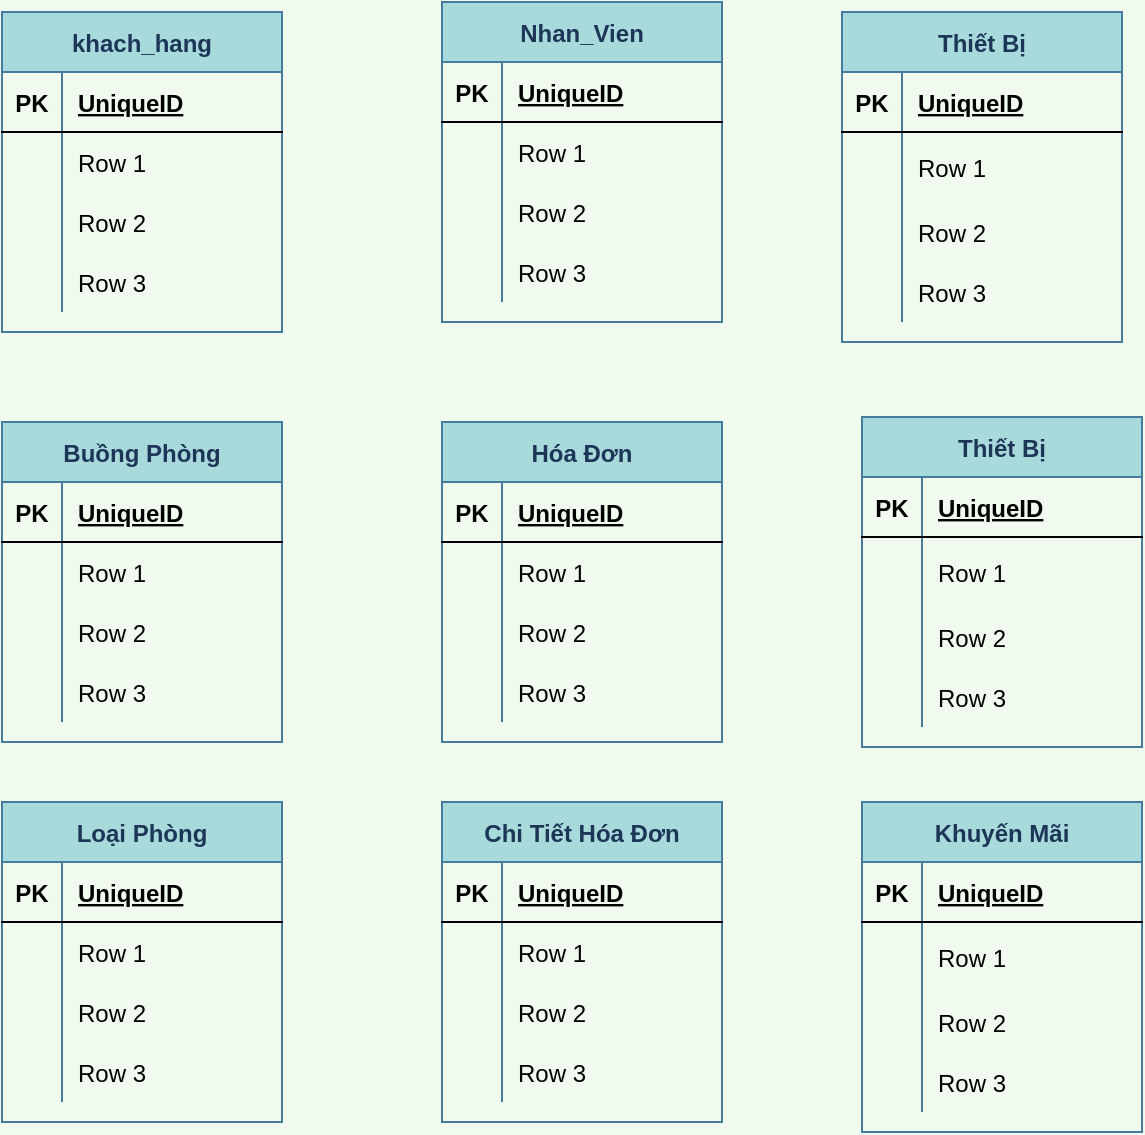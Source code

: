 <mxfile version="14.1.3" type="github">
  <diagram id="ZVVWfZMViWKJLwM7EidN" name="Page-1">
    <mxGraphModel dx="1185" dy="670" grid="1" gridSize="10" guides="1" tooltips="1" connect="1" arrows="1" fold="1" page="1" pageScale="1" pageWidth="827" pageHeight="1169" background="#F1FAEE" math="0" shadow="0">
      <root>
        <mxCell id="0" />
        <mxCell id="1" parent="0" />
        <mxCell id="YB05C7Pb-uXemA97MWsQ-56" value="khach_hang" style="shape=table;startSize=30;container=1;collapsible=1;childLayout=tableLayout;fixedRows=1;rowLines=0;fontStyle=1;align=center;resizeLast=1;strokeColor=#457B9D;fillColor=#A8DADC;fontColor=#1D3557;" vertex="1" parent="1">
          <mxGeometry x="170" y="135" width="140" height="160" as="geometry" />
        </mxCell>
        <mxCell id="YB05C7Pb-uXemA97MWsQ-57" value="" style="shape=partialRectangle;collapsible=0;dropTarget=0;pointerEvents=0;fillColor=none;top=0;left=0;bottom=1;right=0;points=[[0,0.5],[1,0.5]];portConstraint=eastwest;" vertex="1" parent="YB05C7Pb-uXemA97MWsQ-56">
          <mxGeometry y="30" width="140" height="30" as="geometry" />
        </mxCell>
        <mxCell id="YB05C7Pb-uXemA97MWsQ-58" value="PK" style="shape=partialRectangle;connectable=0;fillColor=none;top=0;left=0;bottom=0;right=0;fontStyle=1;overflow=hidden;" vertex="1" parent="YB05C7Pb-uXemA97MWsQ-57">
          <mxGeometry width="30" height="30" as="geometry" />
        </mxCell>
        <mxCell id="YB05C7Pb-uXemA97MWsQ-59" value="UniqueID" style="shape=partialRectangle;connectable=0;fillColor=none;top=0;left=0;bottom=0;right=0;align=left;spacingLeft=6;fontStyle=5;overflow=hidden;" vertex="1" parent="YB05C7Pb-uXemA97MWsQ-57">
          <mxGeometry x="30" width="110" height="30" as="geometry" />
        </mxCell>
        <mxCell id="YB05C7Pb-uXemA97MWsQ-60" value="" style="shape=partialRectangle;collapsible=0;dropTarget=0;pointerEvents=0;fillColor=none;top=0;left=0;bottom=0;right=0;points=[[0,0.5],[1,0.5]];portConstraint=eastwest;" vertex="1" parent="YB05C7Pb-uXemA97MWsQ-56">
          <mxGeometry y="60" width="140" height="30" as="geometry" />
        </mxCell>
        <mxCell id="YB05C7Pb-uXemA97MWsQ-61" value="" style="shape=partialRectangle;connectable=0;fillColor=none;top=0;left=0;bottom=0;right=0;editable=1;overflow=hidden;" vertex="1" parent="YB05C7Pb-uXemA97MWsQ-60">
          <mxGeometry width="30" height="30" as="geometry" />
        </mxCell>
        <mxCell id="YB05C7Pb-uXemA97MWsQ-62" value="Row 1" style="shape=partialRectangle;connectable=0;fillColor=none;top=0;left=0;bottom=0;right=0;align=left;spacingLeft=6;overflow=hidden;" vertex="1" parent="YB05C7Pb-uXemA97MWsQ-60">
          <mxGeometry x="30" width="110" height="30" as="geometry" />
        </mxCell>
        <mxCell id="YB05C7Pb-uXemA97MWsQ-63" value="" style="shape=partialRectangle;collapsible=0;dropTarget=0;pointerEvents=0;fillColor=none;top=0;left=0;bottom=0;right=0;points=[[0,0.5],[1,0.5]];portConstraint=eastwest;" vertex="1" parent="YB05C7Pb-uXemA97MWsQ-56">
          <mxGeometry y="90" width="140" height="30" as="geometry" />
        </mxCell>
        <mxCell id="YB05C7Pb-uXemA97MWsQ-64" value="" style="shape=partialRectangle;connectable=0;fillColor=none;top=0;left=0;bottom=0;right=0;editable=1;overflow=hidden;" vertex="1" parent="YB05C7Pb-uXemA97MWsQ-63">
          <mxGeometry width="30" height="30" as="geometry" />
        </mxCell>
        <mxCell id="YB05C7Pb-uXemA97MWsQ-65" value="Row 2" style="shape=partialRectangle;connectable=0;fillColor=none;top=0;left=0;bottom=0;right=0;align=left;spacingLeft=6;overflow=hidden;" vertex="1" parent="YB05C7Pb-uXemA97MWsQ-63">
          <mxGeometry x="30" width="110" height="30" as="geometry" />
        </mxCell>
        <mxCell id="YB05C7Pb-uXemA97MWsQ-66" value="" style="shape=partialRectangle;collapsible=0;dropTarget=0;pointerEvents=0;fillColor=none;top=0;left=0;bottom=0;right=0;points=[[0,0.5],[1,0.5]];portConstraint=eastwest;" vertex="1" parent="YB05C7Pb-uXemA97MWsQ-56">
          <mxGeometry y="120" width="140" height="30" as="geometry" />
        </mxCell>
        <mxCell id="YB05C7Pb-uXemA97MWsQ-67" value="" style="shape=partialRectangle;connectable=0;fillColor=none;top=0;left=0;bottom=0;right=0;editable=1;overflow=hidden;" vertex="1" parent="YB05C7Pb-uXemA97MWsQ-66">
          <mxGeometry width="30" height="30" as="geometry" />
        </mxCell>
        <mxCell id="YB05C7Pb-uXemA97MWsQ-68" value="Row 3" style="shape=partialRectangle;connectable=0;fillColor=none;top=0;left=0;bottom=0;right=0;align=left;spacingLeft=6;overflow=hidden;" vertex="1" parent="YB05C7Pb-uXemA97MWsQ-66">
          <mxGeometry x="30" width="110" height="30" as="geometry" />
        </mxCell>
        <mxCell id="YB05C7Pb-uXemA97MWsQ-69" value="Nhan_Vien" style="shape=table;startSize=30;container=1;collapsible=1;childLayout=tableLayout;fixedRows=1;rowLines=0;fontStyle=1;align=center;resizeLast=1;strokeColor=#457B9D;fillColor=#A8DADC;fontColor=#1D3557;" vertex="1" parent="1">
          <mxGeometry x="390" y="130" width="140" height="160" as="geometry" />
        </mxCell>
        <mxCell id="YB05C7Pb-uXemA97MWsQ-70" value="" style="shape=partialRectangle;collapsible=0;dropTarget=0;pointerEvents=0;fillColor=none;top=0;left=0;bottom=1;right=0;points=[[0,0.5],[1,0.5]];portConstraint=eastwest;" vertex="1" parent="YB05C7Pb-uXemA97MWsQ-69">
          <mxGeometry y="30" width="140" height="30" as="geometry" />
        </mxCell>
        <mxCell id="YB05C7Pb-uXemA97MWsQ-71" value="PK" style="shape=partialRectangle;connectable=0;fillColor=none;top=0;left=0;bottom=0;right=0;fontStyle=1;overflow=hidden;" vertex="1" parent="YB05C7Pb-uXemA97MWsQ-70">
          <mxGeometry width="30" height="30" as="geometry" />
        </mxCell>
        <mxCell id="YB05C7Pb-uXemA97MWsQ-72" value="UniqueID" style="shape=partialRectangle;connectable=0;fillColor=none;top=0;left=0;bottom=0;right=0;align=left;spacingLeft=6;fontStyle=5;overflow=hidden;" vertex="1" parent="YB05C7Pb-uXemA97MWsQ-70">
          <mxGeometry x="30" width="110" height="30" as="geometry" />
        </mxCell>
        <mxCell id="YB05C7Pb-uXemA97MWsQ-73" value="" style="shape=partialRectangle;collapsible=0;dropTarget=0;pointerEvents=0;fillColor=none;top=0;left=0;bottom=0;right=0;points=[[0,0.5],[1,0.5]];portConstraint=eastwest;" vertex="1" parent="YB05C7Pb-uXemA97MWsQ-69">
          <mxGeometry y="60" width="140" height="30" as="geometry" />
        </mxCell>
        <mxCell id="YB05C7Pb-uXemA97MWsQ-74" value="" style="shape=partialRectangle;connectable=0;fillColor=none;top=0;left=0;bottom=0;right=0;editable=1;overflow=hidden;" vertex="1" parent="YB05C7Pb-uXemA97MWsQ-73">
          <mxGeometry width="30" height="30" as="geometry" />
        </mxCell>
        <mxCell id="YB05C7Pb-uXemA97MWsQ-75" value="Row 1" style="shape=partialRectangle;connectable=0;fillColor=none;top=0;left=0;bottom=0;right=0;align=left;spacingLeft=6;overflow=hidden;" vertex="1" parent="YB05C7Pb-uXemA97MWsQ-73">
          <mxGeometry x="30" width="110" height="30" as="geometry" />
        </mxCell>
        <mxCell id="YB05C7Pb-uXemA97MWsQ-76" value="" style="shape=partialRectangle;collapsible=0;dropTarget=0;pointerEvents=0;fillColor=none;top=0;left=0;bottom=0;right=0;points=[[0,0.5],[1,0.5]];portConstraint=eastwest;" vertex="1" parent="YB05C7Pb-uXemA97MWsQ-69">
          <mxGeometry y="90" width="140" height="30" as="geometry" />
        </mxCell>
        <mxCell id="YB05C7Pb-uXemA97MWsQ-77" value="" style="shape=partialRectangle;connectable=0;fillColor=none;top=0;left=0;bottom=0;right=0;editable=1;overflow=hidden;" vertex="1" parent="YB05C7Pb-uXemA97MWsQ-76">
          <mxGeometry width="30" height="30" as="geometry" />
        </mxCell>
        <mxCell id="YB05C7Pb-uXemA97MWsQ-78" value="Row 2" style="shape=partialRectangle;connectable=0;fillColor=none;top=0;left=0;bottom=0;right=0;align=left;spacingLeft=6;overflow=hidden;" vertex="1" parent="YB05C7Pb-uXemA97MWsQ-76">
          <mxGeometry x="30" width="110" height="30" as="geometry" />
        </mxCell>
        <mxCell id="YB05C7Pb-uXemA97MWsQ-79" value="" style="shape=partialRectangle;collapsible=0;dropTarget=0;pointerEvents=0;fillColor=none;top=0;left=0;bottom=0;right=0;points=[[0,0.5],[1,0.5]];portConstraint=eastwest;" vertex="1" parent="YB05C7Pb-uXemA97MWsQ-69">
          <mxGeometry y="120" width="140" height="30" as="geometry" />
        </mxCell>
        <mxCell id="YB05C7Pb-uXemA97MWsQ-80" value="" style="shape=partialRectangle;connectable=0;fillColor=none;top=0;left=0;bottom=0;right=0;editable=1;overflow=hidden;" vertex="1" parent="YB05C7Pb-uXemA97MWsQ-79">
          <mxGeometry width="30" height="30" as="geometry" />
        </mxCell>
        <mxCell id="YB05C7Pb-uXemA97MWsQ-81" value="Row 3" style="shape=partialRectangle;connectable=0;fillColor=none;top=0;left=0;bottom=0;right=0;align=left;spacingLeft=6;overflow=hidden;" vertex="1" parent="YB05C7Pb-uXemA97MWsQ-79">
          <mxGeometry x="30" width="110" height="30" as="geometry" />
        </mxCell>
        <mxCell id="YB05C7Pb-uXemA97MWsQ-82" value="Buồng Phòng" style="shape=table;startSize=30;container=1;collapsible=1;childLayout=tableLayout;fixedRows=1;rowLines=0;fontStyle=1;align=center;resizeLast=1;strokeColor=#457B9D;fillColor=#A8DADC;fontColor=#1D3557;" vertex="1" parent="1">
          <mxGeometry x="170" y="340" width="140" height="160" as="geometry" />
        </mxCell>
        <mxCell id="YB05C7Pb-uXemA97MWsQ-83" value="" style="shape=partialRectangle;collapsible=0;dropTarget=0;pointerEvents=0;fillColor=none;top=0;left=0;bottom=1;right=0;points=[[0,0.5],[1,0.5]];portConstraint=eastwest;" vertex="1" parent="YB05C7Pb-uXemA97MWsQ-82">
          <mxGeometry y="30" width="140" height="30" as="geometry" />
        </mxCell>
        <mxCell id="YB05C7Pb-uXemA97MWsQ-84" value="PK" style="shape=partialRectangle;connectable=0;fillColor=none;top=0;left=0;bottom=0;right=0;fontStyle=1;overflow=hidden;" vertex="1" parent="YB05C7Pb-uXemA97MWsQ-83">
          <mxGeometry width="30" height="30" as="geometry" />
        </mxCell>
        <mxCell id="YB05C7Pb-uXemA97MWsQ-85" value="UniqueID" style="shape=partialRectangle;connectable=0;fillColor=none;top=0;left=0;bottom=0;right=0;align=left;spacingLeft=6;fontStyle=5;overflow=hidden;" vertex="1" parent="YB05C7Pb-uXemA97MWsQ-83">
          <mxGeometry x="30" width="110" height="30" as="geometry" />
        </mxCell>
        <mxCell id="YB05C7Pb-uXemA97MWsQ-86" value="" style="shape=partialRectangle;collapsible=0;dropTarget=0;pointerEvents=0;fillColor=none;top=0;left=0;bottom=0;right=0;points=[[0,0.5],[1,0.5]];portConstraint=eastwest;" vertex="1" parent="YB05C7Pb-uXemA97MWsQ-82">
          <mxGeometry y="60" width="140" height="30" as="geometry" />
        </mxCell>
        <mxCell id="YB05C7Pb-uXemA97MWsQ-87" value="" style="shape=partialRectangle;connectable=0;fillColor=none;top=0;left=0;bottom=0;right=0;editable=1;overflow=hidden;" vertex="1" parent="YB05C7Pb-uXemA97MWsQ-86">
          <mxGeometry width="30" height="30" as="geometry" />
        </mxCell>
        <mxCell id="YB05C7Pb-uXemA97MWsQ-88" value="Row 1" style="shape=partialRectangle;connectable=0;fillColor=none;top=0;left=0;bottom=0;right=0;align=left;spacingLeft=6;overflow=hidden;" vertex="1" parent="YB05C7Pb-uXemA97MWsQ-86">
          <mxGeometry x="30" width="110" height="30" as="geometry" />
        </mxCell>
        <mxCell id="YB05C7Pb-uXemA97MWsQ-89" value="" style="shape=partialRectangle;collapsible=0;dropTarget=0;pointerEvents=0;fillColor=none;top=0;left=0;bottom=0;right=0;points=[[0,0.5],[1,0.5]];portConstraint=eastwest;" vertex="1" parent="YB05C7Pb-uXemA97MWsQ-82">
          <mxGeometry y="90" width="140" height="30" as="geometry" />
        </mxCell>
        <mxCell id="YB05C7Pb-uXemA97MWsQ-90" value="" style="shape=partialRectangle;connectable=0;fillColor=none;top=0;left=0;bottom=0;right=0;editable=1;overflow=hidden;" vertex="1" parent="YB05C7Pb-uXemA97MWsQ-89">
          <mxGeometry width="30" height="30" as="geometry" />
        </mxCell>
        <mxCell id="YB05C7Pb-uXemA97MWsQ-91" value="Row 2" style="shape=partialRectangle;connectable=0;fillColor=none;top=0;left=0;bottom=0;right=0;align=left;spacingLeft=6;overflow=hidden;" vertex="1" parent="YB05C7Pb-uXemA97MWsQ-89">
          <mxGeometry x="30" width="110" height="30" as="geometry" />
        </mxCell>
        <mxCell id="YB05C7Pb-uXemA97MWsQ-92" value="" style="shape=partialRectangle;collapsible=0;dropTarget=0;pointerEvents=0;fillColor=none;top=0;left=0;bottom=0;right=0;points=[[0,0.5],[1,0.5]];portConstraint=eastwest;" vertex="1" parent="YB05C7Pb-uXemA97MWsQ-82">
          <mxGeometry y="120" width="140" height="30" as="geometry" />
        </mxCell>
        <mxCell id="YB05C7Pb-uXemA97MWsQ-93" value="" style="shape=partialRectangle;connectable=0;fillColor=none;top=0;left=0;bottom=0;right=0;editable=1;overflow=hidden;" vertex="1" parent="YB05C7Pb-uXemA97MWsQ-92">
          <mxGeometry width="30" height="30" as="geometry" />
        </mxCell>
        <mxCell id="YB05C7Pb-uXemA97MWsQ-94" value="Row 3" style="shape=partialRectangle;connectable=0;fillColor=none;top=0;left=0;bottom=0;right=0;align=left;spacingLeft=6;overflow=hidden;" vertex="1" parent="YB05C7Pb-uXemA97MWsQ-92">
          <mxGeometry x="30" width="110" height="30" as="geometry" />
        </mxCell>
        <mxCell id="YB05C7Pb-uXemA97MWsQ-95" value="Hóa Đơn" style="shape=table;startSize=30;container=1;collapsible=1;childLayout=tableLayout;fixedRows=1;rowLines=0;fontStyle=1;align=center;resizeLast=1;strokeColor=#457B9D;fillColor=#A8DADC;fontColor=#1D3557;" vertex="1" parent="1">
          <mxGeometry x="390" y="340" width="140" height="160" as="geometry" />
        </mxCell>
        <mxCell id="YB05C7Pb-uXemA97MWsQ-96" value="" style="shape=partialRectangle;collapsible=0;dropTarget=0;pointerEvents=0;fillColor=none;top=0;left=0;bottom=1;right=0;points=[[0,0.5],[1,0.5]];portConstraint=eastwest;" vertex="1" parent="YB05C7Pb-uXemA97MWsQ-95">
          <mxGeometry y="30" width="140" height="30" as="geometry" />
        </mxCell>
        <mxCell id="YB05C7Pb-uXemA97MWsQ-97" value="PK" style="shape=partialRectangle;connectable=0;fillColor=none;top=0;left=0;bottom=0;right=0;fontStyle=1;overflow=hidden;" vertex="1" parent="YB05C7Pb-uXemA97MWsQ-96">
          <mxGeometry width="30" height="30" as="geometry" />
        </mxCell>
        <mxCell id="YB05C7Pb-uXemA97MWsQ-98" value="UniqueID" style="shape=partialRectangle;connectable=0;fillColor=none;top=0;left=0;bottom=0;right=0;align=left;spacingLeft=6;fontStyle=5;overflow=hidden;" vertex="1" parent="YB05C7Pb-uXemA97MWsQ-96">
          <mxGeometry x="30" width="110" height="30" as="geometry" />
        </mxCell>
        <mxCell id="YB05C7Pb-uXemA97MWsQ-99" value="" style="shape=partialRectangle;collapsible=0;dropTarget=0;pointerEvents=0;fillColor=none;top=0;left=0;bottom=0;right=0;points=[[0,0.5],[1,0.5]];portConstraint=eastwest;" vertex="1" parent="YB05C7Pb-uXemA97MWsQ-95">
          <mxGeometry y="60" width="140" height="30" as="geometry" />
        </mxCell>
        <mxCell id="YB05C7Pb-uXemA97MWsQ-100" value="" style="shape=partialRectangle;connectable=0;fillColor=none;top=0;left=0;bottom=0;right=0;editable=1;overflow=hidden;" vertex="1" parent="YB05C7Pb-uXemA97MWsQ-99">
          <mxGeometry width="30" height="30" as="geometry" />
        </mxCell>
        <mxCell id="YB05C7Pb-uXemA97MWsQ-101" value="Row 1" style="shape=partialRectangle;connectable=0;fillColor=none;top=0;left=0;bottom=0;right=0;align=left;spacingLeft=6;overflow=hidden;" vertex="1" parent="YB05C7Pb-uXemA97MWsQ-99">
          <mxGeometry x="30" width="110" height="30" as="geometry" />
        </mxCell>
        <mxCell id="YB05C7Pb-uXemA97MWsQ-102" value="" style="shape=partialRectangle;collapsible=0;dropTarget=0;pointerEvents=0;fillColor=none;top=0;left=0;bottom=0;right=0;points=[[0,0.5],[1,0.5]];portConstraint=eastwest;" vertex="1" parent="YB05C7Pb-uXemA97MWsQ-95">
          <mxGeometry y="90" width="140" height="30" as="geometry" />
        </mxCell>
        <mxCell id="YB05C7Pb-uXemA97MWsQ-103" value="" style="shape=partialRectangle;connectable=0;fillColor=none;top=0;left=0;bottom=0;right=0;editable=1;overflow=hidden;" vertex="1" parent="YB05C7Pb-uXemA97MWsQ-102">
          <mxGeometry width="30" height="30" as="geometry" />
        </mxCell>
        <mxCell id="YB05C7Pb-uXemA97MWsQ-104" value="Row 2" style="shape=partialRectangle;connectable=0;fillColor=none;top=0;left=0;bottom=0;right=0;align=left;spacingLeft=6;overflow=hidden;" vertex="1" parent="YB05C7Pb-uXemA97MWsQ-102">
          <mxGeometry x="30" width="110" height="30" as="geometry" />
        </mxCell>
        <mxCell id="YB05C7Pb-uXemA97MWsQ-105" value="" style="shape=partialRectangle;collapsible=0;dropTarget=0;pointerEvents=0;fillColor=none;top=0;left=0;bottom=0;right=0;points=[[0,0.5],[1,0.5]];portConstraint=eastwest;" vertex="1" parent="YB05C7Pb-uXemA97MWsQ-95">
          <mxGeometry y="120" width="140" height="30" as="geometry" />
        </mxCell>
        <mxCell id="YB05C7Pb-uXemA97MWsQ-106" value="" style="shape=partialRectangle;connectable=0;fillColor=none;top=0;left=0;bottom=0;right=0;editable=1;overflow=hidden;" vertex="1" parent="YB05C7Pb-uXemA97MWsQ-105">
          <mxGeometry width="30" height="30" as="geometry" />
        </mxCell>
        <mxCell id="YB05C7Pb-uXemA97MWsQ-107" value="Row 3" style="shape=partialRectangle;connectable=0;fillColor=none;top=0;left=0;bottom=0;right=0;align=left;spacingLeft=6;overflow=hidden;" vertex="1" parent="YB05C7Pb-uXemA97MWsQ-105">
          <mxGeometry x="30" width="110" height="30" as="geometry" />
        </mxCell>
        <mxCell id="YB05C7Pb-uXemA97MWsQ-108" value="Loại Phòng" style="shape=table;startSize=30;container=1;collapsible=1;childLayout=tableLayout;fixedRows=1;rowLines=0;fontStyle=1;align=center;resizeLast=1;strokeColor=#457B9D;fillColor=#A8DADC;fontColor=#1D3557;" vertex="1" parent="1">
          <mxGeometry x="170" y="530" width="140" height="160" as="geometry" />
        </mxCell>
        <mxCell id="YB05C7Pb-uXemA97MWsQ-109" value="" style="shape=partialRectangle;collapsible=0;dropTarget=0;pointerEvents=0;fillColor=none;top=0;left=0;bottom=1;right=0;points=[[0,0.5],[1,0.5]];portConstraint=eastwest;" vertex="1" parent="YB05C7Pb-uXemA97MWsQ-108">
          <mxGeometry y="30" width="140" height="30" as="geometry" />
        </mxCell>
        <mxCell id="YB05C7Pb-uXemA97MWsQ-110" value="PK" style="shape=partialRectangle;connectable=0;fillColor=none;top=0;left=0;bottom=0;right=0;fontStyle=1;overflow=hidden;" vertex="1" parent="YB05C7Pb-uXemA97MWsQ-109">
          <mxGeometry width="30" height="30" as="geometry" />
        </mxCell>
        <mxCell id="YB05C7Pb-uXemA97MWsQ-111" value="UniqueID" style="shape=partialRectangle;connectable=0;fillColor=none;top=0;left=0;bottom=0;right=0;align=left;spacingLeft=6;fontStyle=5;overflow=hidden;" vertex="1" parent="YB05C7Pb-uXemA97MWsQ-109">
          <mxGeometry x="30" width="110" height="30" as="geometry" />
        </mxCell>
        <mxCell id="YB05C7Pb-uXemA97MWsQ-112" value="" style="shape=partialRectangle;collapsible=0;dropTarget=0;pointerEvents=0;fillColor=none;top=0;left=0;bottom=0;right=0;points=[[0,0.5],[1,0.5]];portConstraint=eastwest;" vertex="1" parent="YB05C7Pb-uXemA97MWsQ-108">
          <mxGeometry y="60" width="140" height="30" as="geometry" />
        </mxCell>
        <mxCell id="YB05C7Pb-uXemA97MWsQ-113" value="" style="shape=partialRectangle;connectable=0;fillColor=none;top=0;left=0;bottom=0;right=0;editable=1;overflow=hidden;" vertex="1" parent="YB05C7Pb-uXemA97MWsQ-112">
          <mxGeometry width="30" height="30" as="geometry" />
        </mxCell>
        <mxCell id="YB05C7Pb-uXemA97MWsQ-114" value="Row 1" style="shape=partialRectangle;connectable=0;fillColor=none;top=0;left=0;bottom=0;right=0;align=left;spacingLeft=6;overflow=hidden;" vertex="1" parent="YB05C7Pb-uXemA97MWsQ-112">
          <mxGeometry x="30" width="110" height="30" as="geometry" />
        </mxCell>
        <mxCell id="YB05C7Pb-uXemA97MWsQ-115" value="" style="shape=partialRectangle;collapsible=0;dropTarget=0;pointerEvents=0;fillColor=none;top=0;left=0;bottom=0;right=0;points=[[0,0.5],[1,0.5]];portConstraint=eastwest;" vertex="1" parent="YB05C7Pb-uXemA97MWsQ-108">
          <mxGeometry y="90" width="140" height="30" as="geometry" />
        </mxCell>
        <mxCell id="YB05C7Pb-uXemA97MWsQ-116" value="" style="shape=partialRectangle;connectable=0;fillColor=none;top=0;left=0;bottom=0;right=0;editable=1;overflow=hidden;" vertex="1" parent="YB05C7Pb-uXemA97MWsQ-115">
          <mxGeometry width="30" height="30" as="geometry" />
        </mxCell>
        <mxCell id="YB05C7Pb-uXemA97MWsQ-117" value="Row 2" style="shape=partialRectangle;connectable=0;fillColor=none;top=0;left=0;bottom=0;right=0;align=left;spacingLeft=6;overflow=hidden;" vertex="1" parent="YB05C7Pb-uXemA97MWsQ-115">
          <mxGeometry x="30" width="110" height="30" as="geometry" />
        </mxCell>
        <mxCell id="YB05C7Pb-uXemA97MWsQ-118" value="" style="shape=partialRectangle;collapsible=0;dropTarget=0;pointerEvents=0;fillColor=none;top=0;left=0;bottom=0;right=0;points=[[0,0.5],[1,0.5]];portConstraint=eastwest;" vertex="1" parent="YB05C7Pb-uXemA97MWsQ-108">
          <mxGeometry y="120" width="140" height="30" as="geometry" />
        </mxCell>
        <mxCell id="YB05C7Pb-uXemA97MWsQ-119" value="" style="shape=partialRectangle;connectable=0;fillColor=none;top=0;left=0;bottom=0;right=0;editable=1;overflow=hidden;" vertex="1" parent="YB05C7Pb-uXemA97MWsQ-118">
          <mxGeometry width="30" height="30" as="geometry" />
        </mxCell>
        <mxCell id="YB05C7Pb-uXemA97MWsQ-120" value="Row 3" style="shape=partialRectangle;connectable=0;fillColor=none;top=0;left=0;bottom=0;right=0;align=left;spacingLeft=6;overflow=hidden;" vertex="1" parent="YB05C7Pb-uXemA97MWsQ-118">
          <mxGeometry x="30" width="110" height="30" as="geometry" />
        </mxCell>
        <mxCell id="YB05C7Pb-uXemA97MWsQ-121" value="Chi Tiết Hóa Đơn" style="shape=table;startSize=30;container=1;collapsible=1;childLayout=tableLayout;fixedRows=1;rowLines=0;fontStyle=1;align=center;resizeLast=1;strokeColor=#457B9D;fillColor=#A8DADC;fontColor=#1D3557;" vertex="1" parent="1">
          <mxGeometry x="390" y="530" width="140" height="160" as="geometry" />
        </mxCell>
        <mxCell id="YB05C7Pb-uXemA97MWsQ-122" value="" style="shape=partialRectangle;collapsible=0;dropTarget=0;pointerEvents=0;fillColor=none;top=0;left=0;bottom=1;right=0;points=[[0,0.5],[1,0.5]];portConstraint=eastwest;" vertex="1" parent="YB05C7Pb-uXemA97MWsQ-121">
          <mxGeometry y="30" width="140" height="30" as="geometry" />
        </mxCell>
        <mxCell id="YB05C7Pb-uXemA97MWsQ-123" value="PK" style="shape=partialRectangle;connectable=0;fillColor=none;top=0;left=0;bottom=0;right=0;fontStyle=1;overflow=hidden;" vertex="1" parent="YB05C7Pb-uXemA97MWsQ-122">
          <mxGeometry width="30" height="30" as="geometry" />
        </mxCell>
        <mxCell id="YB05C7Pb-uXemA97MWsQ-124" value="UniqueID" style="shape=partialRectangle;connectable=0;fillColor=none;top=0;left=0;bottom=0;right=0;align=left;spacingLeft=6;fontStyle=5;overflow=hidden;" vertex="1" parent="YB05C7Pb-uXemA97MWsQ-122">
          <mxGeometry x="30" width="110" height="30" as="geometry" />
        </mxCell>
        <mxCell id="YB05C7Pb-uXemA97MWsQ-125" value="" style="shape=partialRectangle;collapsible=0;dropTarget=0;pointerEvents=0;fillColor=none;top=0;left=0;bottom=0;right=0;points=[[0,0.5],[1,0.5]];portConstraint=eastwest;" vertex="1" parent="YB05C7Pb-uXemA97MWsQ-121">
          <mxGeometry y="60" width="140" height="30" as="geometry" />
        </mxCell>
        <mxCell id="YB05C7Pb-uXemA97MWsQ-126" value="" style="shape=partialRectangle;connectable=0;fillColor=none;top=0;left=0;bottom=0;right=0;editable=1;overflow=hidden;" vertex="1" parent="YB05C7Pb-uXemA97MWsQ-125">
          <mxGeometry width="30" height="30" as="geometry" />
        </mxCell>
        <mxCell id="YB05C7Pb-uXemA97MWsQ-127" value="Row 1" style="shape=partialRectangle;connectable=0;fillColor=none;top=0;left=0;bottom=0;right=0;align=left;spacingLeft=6;overflow=hidden;" vertex="1" parent="YB05C7Pb-uXemA97MWsQ-125">
          <mxGeometry x="30" width="110" height="30" as="geometry" />
        </mxCell>
        <mxCell id="YB05C7Pb-uXemA97MWsQ-128" value="" style="shape=partialRectangle;collapsible=0;dropTarget=0;pointerEvents=0;fillColor=none;top=0;left=0;bottom=0;right=0;points=[[0,0.5],[1,0.5]];portConstraint=eastwest;" vertex="1" parent="YB05C7Pb-uXemA97MWsQ-121">
          <mxGeometry y="90" width="140" height="30" as="geometry" />
        </mxCell>
        <mxCell id="YB05C7Pb-uXemA97MWsQ-129" value="" style="shape=partialRectangle;connectable=0;fillColor=none;top=0;left=0;bottom=0;right=0;editable=1;overflow=hidden;" vertex="1" parent="YB05C7Pb-uXemA97MWsQ-128">
          <mxGeometry width="30" height="30" as="geometry" />
        </mxCell>
        <mxCell id="YB05C7Pb-uXemA97MWsQ-130" value="Row 2" style="shape=partialRectangle;connectable=0;fillColor=none;top=0;left=0;bottom=0;right=0;align=left;spacingLeft=6;overflow=hidden;" vertex="1" parent="YB05C7Pb-uXemA97MWsQ-128">
          <mxGeometry x="30" width="110" height="30" as="geometry" />
        </mxCell>
        <mxCell id="YB05C7Pb-uXemA97MWsQ-131" value="" style="shape=partialRectangle;collapsible=0;dropTarget=0;pointerEvents=0;fillColor=none;top=0;left=0;bottom=0;right=0;points=[[0,0.5],[1,0.5]];portConstraint=eastwest;" vertex="1" parent="YB05C7Pb-uXemA97MWsQ-121">
          <mxGeometry y="120" width="140" height="30" as="geometry" />
        </mxCell>
        <mxCell id="YB05C7Pb-uXemA97MWsQ-132" value="" style="shape=partialRectangle;connectable=0;fillColor=none;top=0;left=0;bottom=0;right=0;editable=1;overflow=hidden;" vertex="1" parent="YB05C7Pb-uXemA97MWsQ-131">
          <mxGeometry width="30" height="30" as="geometry" />
        </mxCell>
        <mxCell id="YB05C7Pb-uXemA97MWsQ-133" value="Row 3" style="shape=partialRectangle;connectable=0;fillColor=none;top=0;left=0;bottom=0;right=0;align=left;spacingLeft=6;overflow=hidden;" vertex="1" parent="YB05C7Pb-uXemA97MWsQ-131">
          <mxGeometry x="30" width="110" height="30" as="geometry" />
        </mxCell>
        <mxCell id="YB05C7Pb-uXemA97MWsQ-135" value="Thiết Bị" style="shape=table;startSize=30;container=1;collapsible=1;childLayout=tableLayout;fixedRows=1;rowLines=0;fontStyle=1;align=center;resizeLast=1;strokeColor=#457B9D;fillColor=#A8DADC;fontColor=#1D3557;" vertex="1" parent="1">
          <mxGeometry x="590" y="135" width="140" height="165" as="geometry" />
        </mxCell>
        <mxCell id="YB05C7Pb-uXemA97MWsQ-136" value="" style="shape=partialRectangle;collapsible=0;dropTarget=0;pointerEvents=0;fillColor=none;top=0;left=0;bottom=1;right=0;points=[[0,0.5],[1,0.5]];portConstraint=eastwest;" vertex="1" parent="YB05C7Pb-uXemA97MWsQ-135">
          <mxGeometry y="30" width="140" height="30" as="geometry" />
        </mxCell>
        <mxCell id="YB05C7Pb-uXemA97MWsQ-137" value="PK" style="shape=partialRectangle;connectable=0;fillColor=none;top=0;left=0;bottom=0;right=0;fontStyle=1;overflow=hidden;" vertex="1" parent="YB05C7Pb-uXemA97MWsQ-136">
          <mxGeometry width="30" height="30" as="geometry" />
        </mxCell>
        <mxCell id="YB05C7Pb-uXemA97MWsQ-138" value="UniqueID" style="shape=partialRectangle;connectable=0;fillColor=none;top=0;left=0;bottom=0;right=0;align=left;spacingLeft=6;fontStyle=5;overflow=hidden;" vertex="1" parent="YB05C7Pb-uXemA97MWsQ-136">
          <mxGeometry x="30" width="110" height="30" as="geometry" />
        </mxCell>
        <mxCell id="YB05C7Pb-uXemA97MWsQ-139" value="" style="shape=partialRectangle;collapsible=0;dropTarget=0;pointerEvents=0;fillColor=none;top=0;left=0;bottom=0;right=0;points=[[0,0.5],[1,0.5]];portConstraint=eastwest;" vertex="1" parent="YB05C7Pb-uXemA97MWsQ-135">
          <mxGeometry y="60" width="140" height="35" as="geometry" />
        </mxCell>
        <mxCell id="YB05C7Pb-uXemA97MWsQ-140" value="" style="shape=partialRectangle;connectable=0;fillColor=none;top=0;left=0;bottom=0;right=0;editable=1;overflow=hidden;" vertex="1" parent="YB05C7Pb-uXemA97MWsQ-139">
          <mxGeometry width="30" height="35" as="geometry" />
        </mxCell>
        <mxCell id="YB05C7Pb-uXemA97MWsQ-141" value="Row 1" style="shape=partialRectangle;connectable=0;fillColor=none;top=0;left=0;bottom=0;right=0;align=left;spacingLeft=6;overflow=hidden;" vertex="1" parent="YB05C7Pb-uXemA97MWsQ-139">
          <mxGeometry x="30" width="110" height="35" as="geometry" />
        </mxCell>
        <mxCell id="YB05C7Pb-uXemA97MWsQ-142" value="" style="shape=partialRectangle;collapsible=0;dropTarget=0;pointerEvents=0;fillColor=none;top=0;left=0;bottom=0;right=0;points=[[0,0.5],[1,0.5]];portConstraint=eastwest;" vertex="1" parent="YB05C7Pb-uXemA97MWsQ-135">
          <mxGeometry y="95" width="140" height="30" as="geometry" />
        </mxCell>
        <mxCell id="YB05C7Pb-uXemA97MWsQ-143" value="" style="shape=partialRectangle;connectable=0;fillColor=none;top=0;left=0;bottom=0;right=0;editable=1;overflow=hidden;" vertex="1" parent="YB05C7Pb-uXemA97MWsQ-142">
          <mxGeometry width="30" height="30" as="geometry" />
        </mxCell>
        <mxCell id="YB05C7Pb-uXemA97MWsQ-144" value="Row 2" style="shape=partialRectangle;connectable=0;fillColor=none;top=0;left=0;bottom=0;right=0;align=left;spacingLeft=6;overflow=hidden;" vertex="1" parent="YB05C7Pb-uXemA97MWsQ-142">
          <mxGeometry x="30" width="110" height="30" as="geometry" />
        </mxCell>
        <mxCell id="YB05C7Pb-uXemA97MWsQ-145" value="" style="shape=partialRectangle;collapsible=0;dropTarget=0;pointerEvents=0;fillColor=none;top=0;left=0;bottom=0;right=0;points=[[0,0.5],[1,0.5]];portConstraint=eastwest;" vertex="1" parent="YB05C7Pb-uXemA97MWsQ-135">
          <mxGeometry y="125" width="140" height="30" as="geometry" />
        </mxCell>
        <mxCell id="YB05C7Pb-uXemA97MWsQ-146" value="" style="shape=partialRectangle;connectable=0;fillColor=none;top=0;left=0;bottom=0;right=0;editable=1;overflow=hidden;" vertex="1" parent="YB05C7Pb-uXemA97MWsQ-145">
          <mxGeometry width="30" height="30" as="geometry" />
        </mxCell>
        <mxCell id="YB05C7Pb-uXemA97MWsQ-147" value="Row 3" style="shape=partialRectangle;connectable=0;fillColor=none;top=0;left=0;bottom=0;right=0;align=left;spacingLeft=6;overflow=hidden;" vertex="1" parent="YB05C7Pb-uXemA97MWsQ-145">
          <mxGeometry x="30" width="110" height="30" as="geometry" />
        </mxCell>
        <mxCell id="YB05C7Pb-uXemA97MWsQ-148" value="Thiết Bị" style="shape=table;startSize=30;container=1;collapsible=1;childLayout=tableLayout;fixedRows=1;rowLines=0;fontStyle=1;align=center;resizeLast=1;strokeColor=#457B9D;fillColor=#A8DADC;fontColor=#1D3557;" vertex="1" parent="1">
          <mxGeometry x="600" y="337.5" width="140" height="165" as="geometry" />
        </mxCell>
        <mxCell id="YB05C7Pb-uXemA97MWsQ-149" value="" style="shape=partialRectangle;collapsible=0;dropTarget=0;pointerEvents=0;fillColor=none;top=0;left=0;bottom=1;right=0;points=[[0,0.5],[1,0.5]];portConstraint=eastwest;" vertex="1" parent="YB05C7Pb-uXemA97MWsQ-148">
          <mxGeometry y="30" width="140" height="30" as="geometry" />
        </mxCell>
        <mxCell id="YB05C7Pb-uXemA97MWsQ-150" value="PK" style="shape=partialRectangle;connectable=0;fillColor=none;top=0;left=0;bottom=0;right=0;fontStyle=1;overflow=hidden;" vertex="1" parent="YB05C7Pb-uXemA97MWsQ-149">
          <mxGeometry width="30" height="30" as="geometry" />
        </mxCell>
        <mxCell id="YB05C7Pb-uXemA97MWsQ-151" value="UniqueID" style="shape=partialRectangle;connectable=0;fillColor=none;top=0;left=0;bottom=0;right=0;align=left;spacingLeft=6;fontStyle=5;overflow=hidden;" vertex="1" parent="YB05C7Pb-uXemA97MWsQ-149">
          <mxGeometry x="30" width="110" height="30" as="geometry" />
        </mxCell>
        <mxCell id="YB05C7Pb-uXemA97MWsQ-152" value="" style="shape=partialRectangle;collapsible=0;dropTarget=0;pointerEvents=0;fillColor=none;top=0;left=0;bottom=0;right=0;points=[[0,0.5],[1,0.5]];portConstraint=eastwest;" vertex="1" parent="YB05C7Pb-uXemA97MWsQ-148">
          <mxGeometry y="60" width="140" height="35" as="geometry" />
        </mxCell>
        <mxCell id="YB05C7Pb-uXemA97MWsQ-153" value="" style="shape=partialRectangle;connectable=0;fillColor=none;top=0;left=0;bottom=0;right=0;editable=1;overflow=hidden;" vertex="1" parent="YB05C7Pb-uXemA97MWsQ-152">
          <mxGeometry width="30" height="35" as="geometry" />
        </mxCell>
        <mxCell id="YB05C7Pb-uXemA97MWsQ-154" value="Row 1" style="shape=partialRectangle;connectable=0;fillColor=none;top=0;left=0;bottom=0;right=0;align=left;spacingLeft=6;overflow=hidden;" vertex="1" parent="YB05C7Pb-uXemA97MWsQ-152">
          <mxGeometry x="30" width="110" height="35" as="geometry" />
        </mxCell>
        <mxCell id="YB05C7Pb-uXemA97MWsQ-155" value="" style="shape=partialRectangle;collapsible=0;dropTarget=0;pointerEvents=0;fillColor=none;top=0;left=0;bottom=0;right=0;points=[[0,0.5],[1,0.5]];portConstraint=eastwest;" vertex="1" parent="YB05C7Pb-uXemA97MWsQ-148">
          <mxGeometry y="95" width="140" height="30" as="geometry" />
        </mxCell>
        <mxCell id="YB05C7Pb-uXemA97MWsQ-156" value="" style="shape=partialRectangle;connectable=0;fillColor=none;top=0;left=0;bottom=0;right=0;editable=1;overflow=hidden;" vertex="1" parent="YB05C7Pb-uXemA97MWsQ-155">
          <mxGeometry width="30" height="30" as="geometry" />
        </mxCell>
        <mxCell id="YB05C7Pb-uXemA97MWsQ-157" value="Row 2" style="shape=partialRectangle;connectable=0;fillColor=none;top=0;left=0;bottom=0;right=0;align=left;spacingLeft=6;overflow=hidden;" vertex="1" parent="YB05C7Pb-uXemA97MWsQ-155">
          <mxGeometry x="30" width="110" height="30" as="geometry" />
        </mxCell>
        <mxCell id="YB05C7Pb-uXemA97MWsQ-158" value="" style="shape=partialRectangle;collapsible=0;dropTarget=0;pointerEvents=0;fillColor=none;top=0;left=0;bottom=0;right=0;points=[[0,0.5],[1,0.5]];portConstraint=eastwest;" vertex="1" parent="YB05C7Pb-uXemA97MWsQ-148">
          <mxGeometry y="125" width="140" height="30" as="geometry" />
        </mxCell>
        <mxCell id="YB05C7Pb-uXemA97MWsQ-159" value="" style="shape=partialRectangle;connectable=0;fillColor=none;top=0;left=0;bottom=0;right=0;editable=1;overflow=hidden;" vertex="1" parent="YB05C7Pb-uXemA97MWsQ-158">
          <mxGeometry width="30" height="30" as="geometry" />
        </mxCell>
        <mxCell id="YB05C7Pb-uXemA97MWsQ-160" value="Row 3" style="shape=partialRectangle;connectable=0;fillColor=none;top=0;left=0;bottom=0;right=0;align=left;spacingLeft=6;overflow=hidden;" vertex="1" parent="YB05C7Pb-uXemA97MWsQ-158">
          <mxGeometry x="30" width="110" height="30" as="geometry" />
        </mxCell>
        <mxCell id="YB05C7Pb-uXemA97MWsQ-161" value="Khuyến Mãi" style="shape=table;startSize=30;container=1;collapsible=1;childLayout=tableLayout;fixedRows=1;rowLines=0;fontStyle=1;align=center;resizeLast=1;strokeColor=#457B9D;fillColor=#A8DADC;fontColor=#1D3557;" vertex="1" parent="1">
          <mxGeometry x="600" y="530" width="140" height="165" as="geometry" />
        </mxCell>
        <mxCell id="YB05C7Pb-uXemA97MWsQ-162" value="" style="shape=partialRectangle;collapsible=0;dropTarget=0;pointerEvents=0;fillColor=none;top=0;left=0;bottom=1;right=0;points=[[0,0.5],[1,0.5]];portConstraint=eastwest;" vertex="1" parent="YB05C7Pb-uXemA97MWsQ-161">
          <mxGeometry y="30" width="140" height="30" as="geometry" />
        </mxCell>
        <mxCell id="YB05C7Pb-uXemA97MWsQ-163" value="PK" style="shape=partialRectangle;connectable=0;fillColor=none;top=0;left=0;bottom=0;right=0;fontStyle=1;overflow=hidden;" vertex="1" parent="YB05C7Pb-uXemA97MWsQ-162">
          <mxGeometry width="30" height="30" as="geometry" />
        </mxCell>
        <mxCell id="YB05C7Pb-uXemA97MWsQ-164" value="UniqueID" style="shape=partialRectangle;connectable=0;fillColor=none;top=0;left=0;bottom=0;right=0;align=left;spacingLeft=6;fontStyle=5;overflow=hidden;" vertex="1" parent="YB05C7Pb-uXemA97MWsQ-162">
          <mxGeometry x="30" width="110" height="30" as="geometry" />
        </mxCell>
        <mxCell id="YB05C7Pb-uXemA97MWsQ-165" value="" style="shape=partialRectangle;collapsible=0;dropTarget=0;pointerEvents=0;fillColor=none;top=0;left=0;bottom=0;right=0;points=[[0,0.5],[1,0.5]];portConstraint=eastwest;" vertex="1" parent="YB05C7Pb-uXemA97MWsQ-161">
          <mxGeometry y="60" width="140" height="35" as="geometry" />
        </mxCell>
        <mxCell id="YB05C7Pb-uXemA97MWsQ-166" value="" style="shape=partialRectangle;connectable=0;fillColor=none;top=0;left=0;bottom=0;right=0;editable=1;overflow=hidden;" vertex="1" parent="YB05C7Pb-uXemA97MWsQ-165">
          <mxGeometry width="30" height="35" as="geometry" />
        </mxCell>
        <mxCell id="YB05C7Pb-uXemA97MWsQ-167" value="Row 1" style="shape=partialRectangle;connectable=0;fillColor=none;top=0;left=0;bottom=0;right=0;align=left;spacingLeft=6;overflow=hidden;" vertex="1" parent="YB05C7Pb-uXemA97MWsQ-165">
          <mxGeometry x="30" width="110" height="35" as="geometry" />
        </mxCell>
        <mxCell id="YB05C7Pb-uXemA97MWsQ-168" value="" style="shape=partialRectangle;collapsible=0;dropTarget=0;pointerEvents=0;fillColor=none;top=0;left=0;bottom=0;right=0;points=[[0,0.5],[1,0.5]];portConstraint=eastwest;" vertex="1" parent="YB05C7Pb-uXemA97MWsQ-161">
          <mxGeometry y="95" width="140" height="30" as="geometry" />
        </mxCell>
        <mxCell id="YB05C7Pb-uXemA97MWsQ-169" value="" style="shape=partialRectangle;connectable=0;fillColor=none;top=0;left=0;bottom=0;right=0;editable=1;overflow=hidden;" vertex="1" parent="YB05C7Pb-uXemA97MWsQ-168">
          <mxGeometry width="30" height="30" as="geometry" />
        </mxCell>
        <mxCell id="YB05C7Pb-uXemA97MWsQ-170" value="Row 2" style="shape=partialRectangle;connectable=0;fillColor=none;top=0;left=0;bottom=0;right=0;align=left;spacingLeft=6;overflow=hidden;" vertex="1" parent="YB05C7Pb-uXemA97MWsQ-168">
          <mxGeometry x="30" width="110" height="30" as="geometry" />
        </mxCell>
        <mxCell id="YB05C7Pb-uXemA97MWsQ-171" value="" style="shape=partialRectangle;collapsible=0;dropTarget=0;pointerEvents=0;fillColor=none;top=0;left=0;bottom=0;right=0;points=[[0,0.5],[1,0.5]];portConstraint=eastwest;" vertex="1" parent="YB05C7Pb-uXemA97MWsQ-161">
          <mxGeometry y="125" width="140" height="30" as="geometry" />
        </mxCell>
        <mxCell id="YB05C7Pb-uXemA97MWsQ-172" value="" style="shape=partialRectangle;connectable=0;fillColor=none;top=0;left=0;bottom=0;right=0;editable=1;overflow=hidden;" vertex="1" parent="YB05C7Pb-uXemA97MWsQ-171">
          <mxGeometry width="30" height="30" as="geometry" />
        </mxCell>
        <mxCell id="YB05C7Pb-uXemA97MWsQ-173" value="Row 3" style="shape=partialRectangle;connectable=0;fillColor=none;top=0;left=0;bottom=0;right=0;align=left;spacingLeft=6;overflow=hidden;" vertex="1" parent="YB05C7Pb-uXemA97MWsQ-171">
          <mxGeometry x="30" width="110" height="30" as="geometry" />
        </mxCell>
      </root>
    </mxGraphModel>
  </diagram>
</mxfile>
